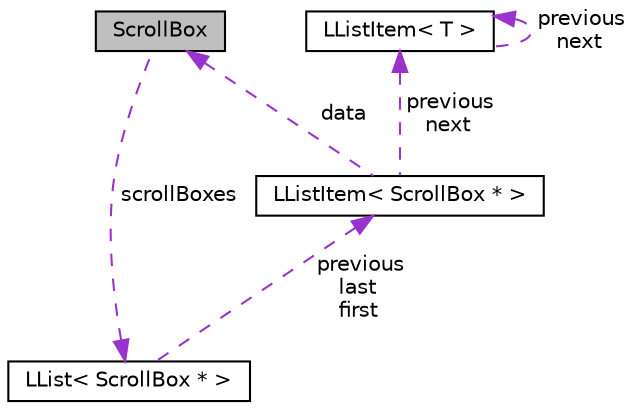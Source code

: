 digraph "ScrollBox"
{
 // LATEX_PDF_SIZE
  edge [fontname="Helvetica",fontsize="10",labelfontname="Helvetica",labelfontsize="10"];
  node [fontname="Helvetica",fontsize="10",shape=record];
  Node1 [label="ScrollBox",height=0.2,width=0.4,color="black", fillcolor="grey75", style="filled", fontcolor="black",tooltip=" "];
  Node2 -> Node1 [dir="back",color="darkorchid3",fontsize="10",style="dashed",label=" scrollBoxes" ,fontname="Helvetica"];
  Node2 [label="LList\< ScrollBox * \>",height=0.2,width=0.4,color="black", fillcolor="white", style="filled",URL="$classLList.html",tooltip=" "];
  Node3 -> Node2 [dir="back",color="darkorchid3",fontsize="10",style="dashed",label=" previous\nlast\nfirst" ,fontname="Helvetica"];
  Node3 [label="LListItem\< ScrollBox * \>",height=0.2,width=0.4,color="black", fillcolor="white", style="filled",URL="$classLListItem.html",tooltip=" "];
  Node4 -> Node3 [dir="back",color="darkorchid3",fontsize="10",style="dashed",label=" previous\nnext" ,fontname="Helvetica"];
  Node4 [label="LListItem\< T \>",height=0.2,width=0.4,color="black", fillcolor="white", style="filled",URL="$classLListItem.html",tooltip=" "];
  Node4 -> Node4 [dir="back",color="darkorchid3",fontsize="10",style="dashed",label=" previous\nnext" ,fontname="Helvetica"];
  Node1 -> Node3 [dir="back",color="darkorchid3",fontsize="10",style="dashed",label=" data" ,fontname="Helvetica"];
}
